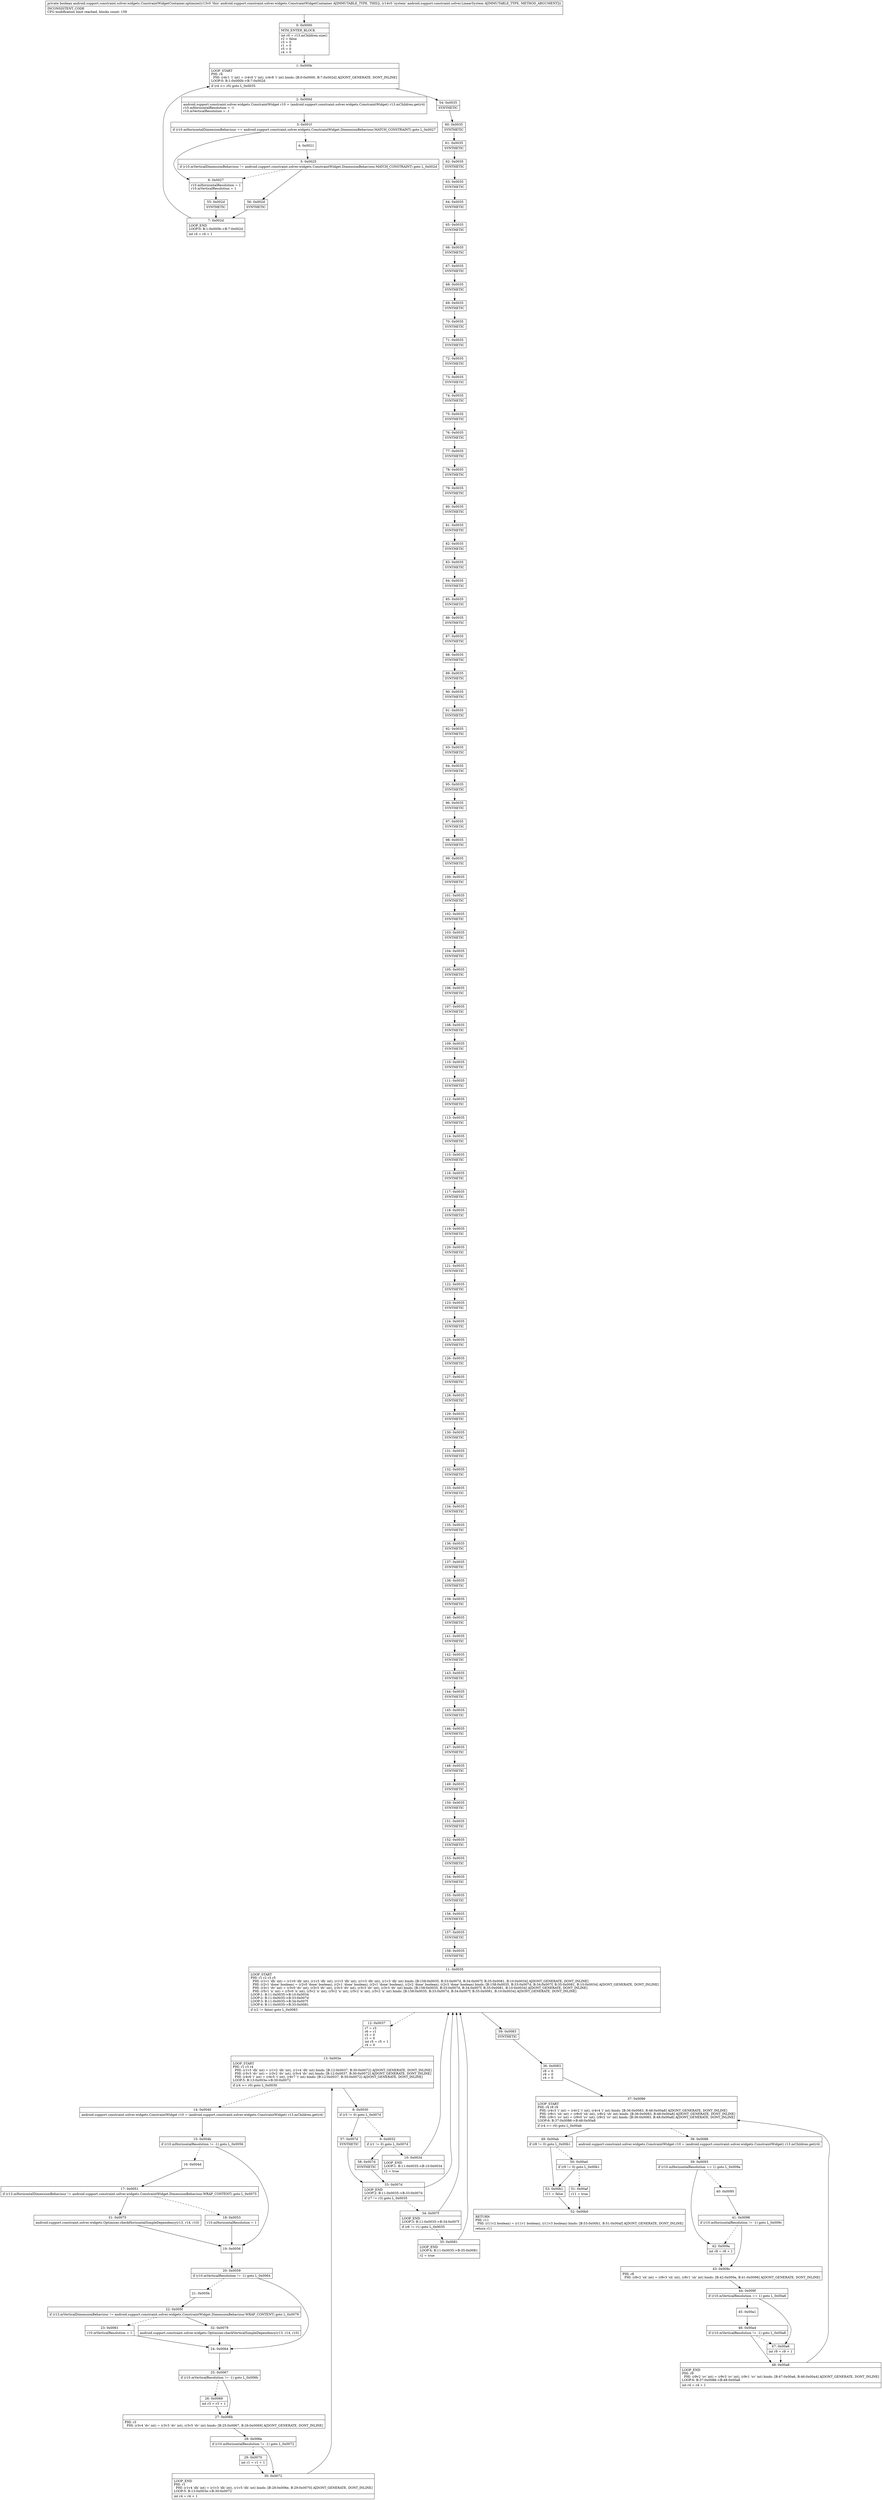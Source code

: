 digraph "CFG forandroid.support.constraint.solver.widgets.ConstraintWidgetContainer.optimize(Landroid\/support\/constraint\/solver\/LinearSystem;)Z" {
Node_0 [shape=record,label="{0\:\ 0x0000|MTH_ENTER_BLOCK\l|int r0 = r13.mChildren.size()\lr2 = false\lr3 = 0\lr1 = 0\lr5 = 0\lr4 = 0\l}"];
Node_1 [shape=record,label="{1\:\ 0x000b|LOOP_START\lPHI: r4 \l  PHI: (r4v1 'i' int) = (r4v0 'i' int), (r4v8 'i' int) binds: [B:0:0x0000, B:7:0x002d] A[DONT_GENERATE, DONT_INLINE]\lLOOP:0: B:1:0x000b\-\>B:7:0x002d\l|if (r4 \>= r0) goto L_0x0035\l}"];
Node_2 [shape=record,label="{2\:\ 0x000d|android.support.constraint.solver.widgets.ConstraintWidget r10 = (android.support.constraint.solver.widgets.ConstraintWidget) r13.mChildren.get(r4)\lr10.mHorizontalResolution = \-1\lr10.mVerticalResolution = \-1\l}"];
Node_3 [shape=record,label="{3\:\ 0x001f|if (r10.mHorizontalDimensionBehaviour == android.support.constraint.solver.widgets.ConstraintWidget.DimensionBehaviour.MATCH_CONSTRAINT) goto L_0x0027\l}"];
Node_4 [shape=record,label="{4\:\ 0x0021}"];
Node_5 [shape=record,label="{5\:\ 0x0025|if (r10.mVerticalDimensionBehaviour != android.support.constraint.solver.widgets.ConstraintWidget.DimensionBehaviour.MATCH_CONSTRAINT) goto L_0x002d\l}"];
Node_6 [shape=record,label="{6\:\ 0x0027|r10.mHorizontalResolution = 1\lr10.mVerticalResolution = 1\l}"];
Node_7 [shape=record,label="{7\:\ 0x002d|LOOP_END\lLOOP:0: B:1:0x000b\-\>B:7:0x002d\l|int r4 = r4 + 1\l}"];
Node_8 [shape=record,label="{8\:\ 0x0030|if (r3 != 0) goto L_0x007d\l}"];
Node_9 [shape=record,label="{9\:\ 0x0032|if (r1 != 0) goto L_0x007d\l}"];
Node_10 [shape=record,label="{10\:\ 0x0034|LOOP_END\lLOOP:1: B:11:0x0035\-\>B:10:0x0034\l|r2 = true\l}"];
Node_11 [shape=record,label="{11\:\ 0x0035|LOOP_START\lPHI: r1 r2 r3 r5 \l  PHI: (r1v1 'dh' int) = (r1v0 'dh' int), (r1v3 'dh' int), (r1v3 'dh' int), (r1v3 'dh' int), (r1v3 'dh' int) binds: [B:158:0x0035, B:33:0x007d, B:34:0x007f, B:35:0x0081, B:10:0x0034] A[DONT_GENERATE, DONT_INLINE]\l  PHI: (r2v1 'done' boolean) = (r2v0 'done' boolean), (r2v1 'done' boolean), (r2v1 'done' boolean), (r2v2 'done' boolean), (r2v3 'done' boolean) binds: [B:158:0x0035, B:33:0x007d, B:34:0x007f, B:35:0x0081, B:10:0x0034] A[DONT_GENERATE, DONT_INLINE]\l  PHI: (r3v1 'dv' int) = (r3v0 'dv' int), (r3v3 'dv' int), (r3v3 'dv' int), (r3v3 'dv' int), (r3v3 'dv' int) binds: [B:158:0x0035, B:33:0x007d, B:34:0x007f, B:35:0x0081, B:10:0x0034] A[DONT_GENERATE, DONT_INLINE]\l  PHI: (r5v1 'n' int) = (r5v0 'n' int), (r5v2 'n' int), (r5v2 'n' int), (r5v2 'n' int), (r5v2 'n' int) binds: [B:158:0x0035, B:33:0x007d, B:34:0x007f, B:35:0x0081, B:10:0x0034] A[DONT_GENERATE, DONT_INLINE]\lLOOP:1: B:11:0x0035\-\>B:10:0x0034\lLOOP:2: B:11:0x0035\-\>B:33:0x007d\lLOOP:3: B:11:0x0035\-\>B:34:0x007f\lLOOP:4: B:11:0x0035\-\>B:35:0x0081\l|if (r2 != false) goto L_0x0083\l}"];
Node_12 [shape=record,label="{12\:\ 0x0037|r7 = r3\lr6 = r1\lr3 = 0\lr1 = 0\lint r5 = r5 + 1\lr4 = 0\l}"];
Node_13 [shape=record,label="{13\:\ 0x003e|LOOP_START\lPHI: r1 r3 r4 \l  PHI: (r1v3 'dh' int) = (r1v2 'dh' int), (r1v4 'dh' int) binds: [B:12:0x0037, B:30:0x0072] A[DONT_GENERATE, DONT_INLINE]\l  PHI: (r3v3 'dv' int) = (r3v2 'dv' int), (r3v4 'dv' int) binds: [B:12:0x0037, B:30:0x0072] A[DONT_GENERATE, DONT_INLINE]\l  PHI: (r4v6 'i' int) = (r4v5 'i' int), (r4v7 'i' int) binds: [B:12:0x0037, B:30:0x0072] A[DONT_GENERATE, DONT_INLINE]\lLOOP:5: B:13:0x003e\-\>B:30:0x0072\l|if (r4 \>= r0) goto L_0x0030\l}"];
Node_14 [shape=record,label="{14\:\ 0x0040|android.support.constraint.solver.widgets.ConstraintWidget r10 = (android.support.constraint.solver.widgets.ConstraintWidget) r13.mChildren.get(r4)\l}"];
Node_15 [shape=record,label="{15\:\ 0x004b|if (r10.mHorizontalResolution != \-1) goto L_0x0056\l}"];
Node_16 [shape=record,label="{16\:\ 0x004d}"];
Node_17 [shape=record,label="{17\:\ 0x0051|if (r13.mHorizontalDimensionBehaviour != android.support.constraint.solver.widgets.ConstraintWidget.DimensionBehaviour.WRAP_CONTENT) goto L_0x0075\l}"];
Node_18 [shape=record,label="{18\:\ 0x0053|r10.mHorizontalResolution = 1\l}"];
Node_19 [shape=record,label="{19\:\ 0x0056}"];
Node_20 [shape=record,label="{20\:\ 0x0059|if (r10.mVerticalResolution != \-1) goto L_0x0064\l}"];
Node_21 [shape=record,label="{21\:\ 0x005b}"];
Node_22 [shape=record,label="{22\:\ 0x005f|if (r13.mVerticalDimensionBehaviour != android.support.constraint.solver.widgets.ConstraintWidget.DimensionBehaviour.WRAP_CONTENT) goto L_0x0079\l}"];
Node_23 [shape=record,label="{23\:\ 0x0061|r10.mVerticalResolution = 1\l}"];
Node_24 [shape=record,label="{24\:\ 0x0064}"];
Node_25 [shape=record,label="{25\:\ 0x0067|if (r10.mVerticalResolution != \-1) goto L_0x006b\l}"];
Node_26 [shape=record,label="{26\:\ 0x0069|int r3 = r3 + 1\l}"];
Node_27 [shape=record,label="{27\:\ 0x006b|PHI: r3 \l  PHI: (r3v4 'dv' int) = (r3v3 'dv' int), (r3v5 'dv' int) binds: [B:25:0x0067, B:26:0x0069] A[DONT_GENERATE, DONT_INLINE]\l}"];
Node_28 [shape=record,label="{28\:\ 0x006e|if (r10.mHorizontalResolution != \-1) goto L_0x0072\l}"];
Node_29 [shape=record,label="{29\:\ 0x0070|int r1 = r1 + 1\l}"];
Node_30 [shape=record,label="{30\:\ 0x0072|LOOP_END\lPHI: r1 \l  PHI: (r1v4 'dh' int) = (r1v3 'dh' int), (r1v5 'dh' int) binds: [B:28:0x006e, B:29:0x0070] A[DONT_GENERATE, DONT_INLINE]\lLOOP:5: B:13:0x003e\-\>B:30:0x0072\l|int r4 = r4 + 1\l}"];
Node_31 [shape=record,label="{31\:\ 0x0075|android.support.constraint.solver.widgets.Optimizer.checkHorizontalSimpleDependency(r13, r14, r10)\l}"];
Node_32 [shape=record,label="{32\:\ 0x0079|android.support.constraint.solver.widgets.Optimizer.checkVerticalSimpleDependency(r13, r14, r10)\l}"];
Node_33 [shape=record,label="{33\:\ 0x007d|LOOP_END\lLOOP:2: B:11:0x0035\-\>B:33:0x007d\l|if (r7 != r3) goto L_0x0035\l}"];
Node_34 [shape=record,label="{34\:\ 0x007f|LOOP_END\lLOOP:3: B:11:0x0035\-\>B:34:0x007f\l|if (r6 != r1) goto L_0x0035\l}"];
Node_35 [shape=record,label="{35\:\ 0x0081|LOOP_END\lLOOP:4: B:11:0x0035\-\>B:35:0x0081\l|r2 = true\l}"];
Node_36 [shape=record,label="{36\:\ 0x0083|r8 = 0\lr9 = 0\lr4 = 0\l}"];
Node_37 [shape=record,label="{37\:\ 0x0086|LOOP_START\lPHI: r4 r8 r9 \l  PHI: (r4v3 'i' int) = (r4v2 'i' int), (r4v4 'i' int) binds: [B:36:0x0083, B:48:0x00a8] A[DONT_GENERATE, DONT_INLINE]\l  PHI: (r8v1 'sh' int) = (r8v0 'sh' int), (r8v2 'sh' int) binds: [B:36:0x0083, B:48:0x00a8] A[DONT_GENERATE, DONT_INLINE]\l  PHI: (r9v1 'sv' int) = (r9v0 'sv' int), (r9v2 'sv' int) binds: [B:36:0x0083, B:48:0x00a8] A[DONT_GENERATE, DONT_INLINE]\lLOOP:6: B:37:0x0086\-\>B:48:0x00a8\l|if (r4 \>= r0) goto L_0x00ab\l}"];
Node_38 [shape=record,label="{38\:\ 0x0088|android.support.constraint.solver.widgets.ConstraintWidget r10 = (android.support.constraint.solver.widgets.ConstraintWidget) r13.mChildren.get(r4)\l}"];
Node_39 [shape=record,label="{39\:\ 0x0093|if (r10.mHorizontalResolution == 1) goto L_0x009a\l}"];
Node_40 [shape=record,label="{40\:\ 0x0095}"];
Node_41 [shape=record,label="{41\:\ 0x0098|if (r10.mHorizontalResolution != \-1) goto L_0x009c\l}"];
Node_42 [shape=record,label="{42\:\ 0x009a|int r8 = r8 + 1\l}"];
Node_43 [shape=record,label="{43\:\ 0x009c|PHI: r8 \l  PHI: (r8v2 'sh' int) = (r8v3 'sh' int), (r8v1 'sh' int) binds: [B:42:0x009a, B:41:0x0098] A[DONT_GENERATE, DONT_INLINE]\l}"];
Node_44 [shape=record,label="{44\:\ 0x009f|if (r10.mVerticalResolution == 1) goto L_0x00a6\l}"];
Node_45 [shape=record,label="{45\:\ 0x00a1}"];
Node_46 [shape=record,label="{46\:\ 0x00a4|if (r10.mVerticalResolution != \-1) goto L_0x00a8\l}"];
Node_47 [shape=record,label="{47\:\ 0x00a6|int r9 = r9 + 1\l}"];
Node_48 [shape=record,label="{48\:\ 0x00a8|LOOP_END\lPHI: r9 \l  PHI: (r9v2 'sv' int) = (r9v3 'sv' int), (r9v1 'sv' int) binds: [B:47:0x00a6, B:46:0x00a4] A[DONT_GENERATE, DONT_INLINE]\lLOOP:6: B:37:0x0086\-\>B:48:0x00a8\l|int r4 = r4 + 1\l}"];
Node_49 [shape=record,label="{49\:\ 0x00ab|if (r8 != 0) goto L_0x00b1\l}"];
Node_50 [shape=record,label="{50\:\ 0x00ad|if (r9 != 0) goto L_0x00b1\l}"];
Node_51 [shape=record,label="{51\:\ 0x00af|r11 = true\l}"];
Node_52 [shape=record,label="{52\:\ 0x00b0|RETURN\lPHI: r11 \l  PHI: (r11v2 boolean) = (r11v1 boolean), (r11v3 boolean) binds: [B:53:0x00b1, B:51:0x00af] A[DONT_GENERATE, DONT_INLINE]\l|return r11\l}"];
Node_53 [shape=record,label="{53\:\ 0x00b1|r11 = false\l}"];
Node_54 [shape=record,label="{54\:\ 0x0035|SYNTHETIC\l}"];
Node_55 [shape=record,label="{55\:\ 0x002d|SYNTHETIC\l}"];
Node_56 [shape=record,label="{56\:\ 0x002d|SYNTHETIC\l}"];
Node_57 [shape=record,label="{57\:\ 0x007d|SYNTHETIC\l}"];
Node_58 [shape=record,label="{58\:\ 0x007d|SYNTHETIC\l}"];
Node_59 [shape=record,label="{59\:\ 0x0083|SYNTHETIC\l}"];
Node_60 [shape=record,label="{60\:\ 0x0035|SYNTHETIC\l}"];
Node_61 [shape=record,label="{61\:\ 0x0035|SYNTHETIC\l}"];
Node_62 [shape=record,label="{62\:\ 0x0035|SYNTHETIC\l}"];
Node_63 [shape=record,label="{63\:\ 0x0035|SYNTHETIC\l}"];
Node_64 [shape=record,label="{64\:\ 0x0035|SYNTHETIC\l}"];
Node_65 [shape=record,label="{65\:\ 0x0035|SYNTHETIC\l}"];
Node_66 [shape=record,label="{66\:\ 0x0035|SYNTHETIC\l}"];
Node_67 [shape=record,label="{67\:\ 0x0035|SYNTHETIC\l}"];
Node_68 [shape=record,label="{68\:\ 0x0035|SYNTHETIC\l}"];
Node_69 [shape=record,label="{69\:\ 0x0035|SYNTHETIC\l}"];
Node_70 [shape=record,label="{70\:\ 0x0035|SYNTHETIC\l}"];
Node_71 [shape=record,label="{71\:\ 0x0035|SYNTHETIC\l}"];
Node_72 [shape=record,label="{72\:\ 0x0035|SYNTHETIC\l}"];
Node_73 [shape=record,label="{73\:\ 0x0035|SYNTHETIC\l}"];
Node_74 [shape=record,label="{74\:\ 0x0035|SYNTHETIC\l}"];
Node_75 [shape=record,label="{75\:\ 0x0035|SYNTHETIC\l}"];
Node_76 [shape=record,label="{76\:\ 0x0035|SYNTHETIC\l}"];
Node_77 [shape=record,label="{77\:\ 0x0035|SYNTHETIC\l}"];
Node_78 [shape=record,label="{78\:\ 0x0035|SYNTHETIC\l}"];
Node_79 [shape=record,label="{79\:\ 0x0035|SYNTHETIC\l}"];
Node_80 [shape=record,label="{80\:\ 0x0035|SYNTHETIC\l}"];
Node_81 [shape=record,label="{81\:\ 0x0035|SYNTHETIC\l}"];
Node_82 [shape=record,label="{82\:\ 0x0035|SYNTHETIC\l}"];
Node_83 [shape=record,label="{83\:\ 0x0035|SYNTHETIC\l}"];
Node_84 [shape=record,label="{84\:\ 0x0035|SYNTHETIC\l}"];
Node_85 [shape=record,label="{85\:\ 0x0035|SYNTHETIC\l}"];
Node_86 [shape=record,label="{86\:\ 0x0035|SYNTHETIC\l}"];
Node_87 [shape=record,label="{87\:\ 0x0035|SYNTHETIC\l}"];
Node_88 [shape=record,label="{88\:\ 0x0035|SYNTHETIC\l}"];
Node_89 [shape=record,label="{89\:\ 0x0035|SYNTHETIC\l}"];
Node_90 [shape=record,label="{90\:\ 0x0035|SYNTHETIC\l}"];
Node_91 [shape=record,label="{91\:\ 0x0035|SYNTHETIC\l}"];
Node_92 [shape=record,label="{92\:\ 0x0035|SYNTHETIC\l}"];
Node_93 [shape=record,label="{93\:\ 0x0035|SYNTHETIC\l}"];
Node_94 [shape=record,label="{94\:\ 0x0035|SYNTHETIC\l}"];
Node_95 [shape=record,label="{95\:\ 0x0035|SYNTHETIC\l}"];
Node_96 [shape=record,label="{96\:\ 0x0035|SYNTHETIC\l}"];
Node_97 [shape=record,label="{97\:\ 0x0035|SYNTHETIC\l}"];
Node_98 [shape=record,label="{98\:\ 0x0035|SYNTHETIC\l}"];
Node_99 [shape=record,label="{99\:\ 0x0035|SYNTHETIC\l}"];
Node_100 [shape=record,label="{100\:\ 0x0035|SYNTHETIC\l}"];
Node_101 [shape=record,label="{101\:\ 0x0035|SYNTHETIC\l}"];
Node_102 [shape=record,label="{102\:\ 0x0035|SYNTHETIC\l}"];
Node_103 [shape=record,label="{103\:\ 0x0035|SYNTHETIC\l}"];
Node_104 [shape=record,label="{104\:\ 0x0035|SYNTHETIC\l}"];
Node_105 [shape=record,label="{105\:\ 0x0035|SYNTHETIC\l}"];
Node_106 [shape=record,label="{106\:\ 0x0035|SYNTHETIC\l}"];
Node_107 [shape=record,label="{107\:\ 0x0035|SYNTHETIC\l}"];
Node_108 [shape=record,label="{108\:\ 0x0035|SYNTHETIC\l}"];
Node_109 [shape=record,label="{109\:\ 0x0035|SYNTHETIC\l}"];
Node_110 [shape=record,label="{110\:\ 0x0035|SYNTHETIC\l}"];
Node_111 [shape=record,label="{111\:\ 0x0035|SYNTHETIC\l}"];
Node_112 [shape=record,label="{112\:\ 0x0035|SYNTHETIC\l}"];
Node_113 [shape=record,label="{113\:\ 0x0035|SYNTHETIC\l}"];
Node_114 [shape=record,label="{114\:\ 0x0035|SYNTHETIC\l}"];
Node_115 [shape=record,label="{115\:\ 0x0035|SYNTHETIC\l}"];
Node_116 [shape=record,label="{116\:\ 0x0035|SYNTHETIC\l}"];
Node_117 [shape=record,label="{117\:\ 0x0035|SYNTHETIC\l}"];
Node_118 [shape=record,label="{118\:\ 0x0035|SYNTHETIC\l}"];
Node_119 [shape=record,label="{119\:\ 0x0035|SYNTHETIC\l}"];
Node_120 [shape=record,label="{120\:\ 0x0035|SYNTHETIC\l}"];
Node_121 [shape=record,label="{121\:\ 0x0035|SYNTHETIC\l}"];
Node_122 [shape=record,label="{122\:\ 0x0035|SYNTHETIC\l}"];
Node_123 [shape=record,label="{123\:\ 0x0035|SYNTHETIC\l}"];
Node_124 [shape=record,label="{124\:\ 0x0035|SYNTHETIC\l}"];
Node_125 [shape=record,label="{125\:\ 0x0035|SYNTHETIC\l}"];
Node_126 [shape=record,label="{126\:\ 0x0035|SYNTHETIC\l}"];
Node_127 [shape=record,label="{127\:\ 0x0035|SYNTHETIC\l}"];
Node_128 [shape=record,label="{128\:\ 0x0035|SYNTHETIC\l}"];
Node_129 [shape=record,label="{129\:\ 0x0035|SYNTHETIC\l}"];
Node_130 [shape=record,label="{130\:\ 0x0035|SYNTHETIC\l}"];
Node_131 [shape=record,label="{131\:\ 0x0035|SYNTHETIC\l}"];
Node_132 [shape=record,label="{132\:\ 0x0035|SYNTHETIC\l}"];
Node_133 [shape=record,label="{133\:\ 0x0035|SYNTHETIC\l}"];
Node_134 [shape=record,label="{134\:\ 0x0035|SYNTHETIC\l}"];
Node_135 [shape=record,label="{135\:\ 0x0035|SYNTHETIC\l}"];
Node_136 [shape=record,label="{136\:\ 0x0035|SYNTHETIC\l}"];
Node_137 [shape=record,label="{137\:\ 0x0035|SYNTHETIC\l}"];
Node_138 [shape=record,label="{138\:\ 0x0035|SYNTHETIC\l}"];
Node_139 [shape=record,label="{139\:\ 0x0035|SYNTHETIC\l}"];
Node_140 [shape=record,label="{140\:\ 0x0035|SYNTHETIC\l}"];
Node_141 [shape=record,label="{141\:\ 0x0035|SYNTHETIC\l}"];
Node_142 [shape=record,label="{142\:\ 0x0035|SYNTHETIC\l}"];
Node_143 [shape=record,label="{143\:\ 0x0035|SYNTHETIC\l}"];
Node_144 [shape=record,label="{144\:\ 0x0035|SYNTHETIC\l}"];
Node_145 [shape=record,label="{145\:\ 0x0035|SYNTHETIC\l}"];
Node_146 [shape=record,label="{146\:\ 0x0035|SYNTHETIC\l}"];
Node_147 [shape=record,label="{147\:\ 0x0035|SYNTHETIC\l}"];
Node_148 [shape=record,label="{148\:\ 0x0035|SYNTHETIC\l}"];
Node_149 [shape=record,label="{149\:\ 0x0035|SYNTHETIC\l}"];
Node_150 [shape=record,label="{150\:\ 0x0035|SYNTHETIC\l}"];
Node_151 [shape=record,label="{151\:\ 0x0035|SYNTHETIC\l}"];
Node_152 [shape=record,label="{152\:\ 0x0035|SYNTHETIC\l}"];
Node_153 [shape=record,label="{153\:\ 0x0035|SYNTHETIC\l}"];
Node_154 [shape=record,label="{154\:\ 0x0035|SYNTHETIC\l}"];
Node_155 [shape=record,label="{155\:\ 0x0035|SYNTHETIC\l}"];
Node_156 [shape=record,label="{156\:\ 0x0035|SYNTHETIC\l}"];
Node_157 [shape=record,label="{157\:\ 0x0035|SYNTHETIC\l}"];
Node_158 [shape=record,label="{158\:\ 0x0035|SYNTHETIC\l}"];
MethodNode[shape=record,label="{private boolean android.support.constraint.solver.widgets.ConstraintWidgetContainer.optimize((r13v0 'this' android.support.constraint.solver.widgets.ConstraintWidgetContainer A[IMMUTABLE_TYPE, THIS]), (r14v0 'system' android.support.constraint.solver.LinearSystem A[IMMUTABLE_TYPE, METHOD_ARGUMENT]))  | INCONSISTENT_CODE\lCFG modification limit reached, blocks count: 159\l}"];
MethodNode -> Node_0;
Node_0 -> Node_1;
Node_1 -> Node_2[style=dashed];
Node_1 -> Node_54;
Node_2 -> Node_3;
Node_3 -> Node_4[style=dashed];
Node_3 -> Node_6;
Node_4 -> Node_5;
Node_5 -> Node_6[style=dashed];
Node_5 -> Node_56;
Node_6 -> Node_55;
Node_7 -> Node_1;
Node_8 -> Node_9[style=dashed];
Node_8 -> Node_57;
Node_9 -> Node_10[style=dashed];
Node_9 -> Node_58;
Node_10 -> Node_11;
Node_11 -> Node_12[style=dashed];
Node_11 -> Node_59;
Node_12 -> Node_13;
Node_13 -> Node_8;
Node_13 -> Node_14[style=dashed];
Node_14 -> Node_15;
Node_15 -> Node_16[style=dashed];
Node_15 -> Node_19;
Node_16 -> Node_17;
Node_17 -> Node_18[style=dashed];
Node_17 -> Node_31;
Node_18 -> Node_19;
Node_19 -> Node_20;
Node_20 -> Node_21[style=dashed];
Node_20 -> Node_24;
Node_21 -> Node_22;
Node_22 -> Node_23[style=dashed];
Node_22 -> Node_32;
Node_23 -> Node_24;
Node_24 -> Node_25;
Node_25 -> Node_26[style=dashed];
Node_25 -> Node_27;
Node_26 -> Node_27;
Node_27 -> Node_28;
Node_28 -> Node_29[style=dashed];
Node_28 -> Node_30;
Node_29 -> Node_30;
Node_30 -> Node_13;
Node_31 -> Node_19;
Node_32 -> Node_24;
Node_33 -> Node_11;
Node_33 -> Node_34[style=dashed];
Node_34 -> Node_11;
Node_34 -> Node_35[style=dashed];
Node_35 -> Node_11;
Node_36 -> Node_37;
Node_37 -> Node_38[style=dashed];
Node_37 -> Node_49;
Node_38 -> Node_39;
Node_39 -> Node_40[style=dashed];
Node_39 -> Node_42;
Node_40 -> Node_41;
Node_41 -> Node_42[style=dashed];
Node_41 -> Node_43;
Node_42 -> Node_43;
Node_43 -> Node_44;
Node_44 -> Node_45[style=dashed];
Node_44 -> Node_47;
Node_45 -> Node_46;
Node_46 -> Node_47[style=dashed];
Node_46 -> Node_48;
Node_47 -> Node_48;
Node_48 -> Node_37;
Node_49 -> Node_50[style=dashed];
Node_49 -> Node_53;
Node_50 -> Node_51[style=dashed];
Node_50 -> Node_53;
Node_51 -> Node_52;
Node_53 -> Node_52;
Node_54 -> Node_60;
Node_55 -> Node_7;
Node_56 -> Node_7;
Node_57 -> Node_33;
Node_58 -> Node_33;
Node_59 -> Node_36;
Node_60 -> Node_61;
Node_61 -> Node_62;
Node_62 -> Node_63;
Node_63 -> Node_64;
Node_64 -> Node_65;
Node_65 -> Node_66;
Node_66 -> Node_67;
Node_67 -> Node_68;
Node_68 -> Node_69;
Node_69 -> Node_70;
Node_70 -> Node_71;
Node_71 -> Node_72;
Node_72 -> Node_73;
Node_73 -> Node_74;
Node_74 -> Node_75;
Node_75 -> Node_76;
Node_76 -> Node_77;
Node_77 -> Node_78;
Node_78 -> Node_79;
Node_79 -> Node_80;
Node_80 -> Node_81;
Node_81 -> Node_82;
Node_82 -> Node_83;
Node_83 -> Node_84;
Node_84 -> Node_85;
Node_85 -> Node_86;
Node_86 -> Node_87;
Node_87 -> Node_88;
Node_88 -> Node_89;
Node_89 -> Node_90;
Node_90 -> Node_91;
Node_91 -> Node_92;
Node_92 -> Node_93;
Node_93 -> Node_94;
Node_94 -> Node_95;
Node_95 -> Node_96;
Node_96 -> Node_97;
Node_97 -> Node_98;
Node_98 -> Node_99;
Node_99 -> Node_100;
Node_100 -> Node_101;
Node_101 -> Node_102;
Node_102 -> Node_103;
Node_103 -> Node_104;
Node_104 -> Node_105;
Node_105 -> Node_106;
Node_106 -> Node_107;
Node_107 -> Node_108;
Node_108 -> Node_109;
Node_109 -> Node_110;
Node_110 -> Node_111;
Node_111 -> Node_112;
Node_112 -> Node_113;
Node_113 -> Node_114;
Node_114 -> Node_115;
Node_115 -> Node_116;
Node_116 -> Node_117;
Node_117 -> Node_118;
Node_118 -> Node_119;
Node_119 -> Node_120;
Node_120 -> Node_121;
Node_121 -> Node_122;
Node_122 -> Node_123;
Node_123 -> Node_124;
Node_124 -> Node_125;
Node_125 -> Node_126;
Node_126 -> Node_127;
Node_127 -> Node_128;
Node_128 -> Node_129;
Node_129 -> Node_130;
Node_130 -> Node_131;
Node_131 -> Node_132;
Node_132 -> Node_133;
Node_133 -> Node_134;
Node_134 -> Node_135;
Node_135 -> Node_136;
Node_136 -> Node_137;
Node_137 -> Node_138;
Node_138 -> Node_139;
Node_139 -> Node_140;
Node_140 -> Node_141;
Node_141 -> Node_142;
Node_142 -> Node_143;
Node_143 -> Node_144;
Node_144 -> Node_145;
Node_145 -> Node_146;
Node_146 -> Node_147;
Node_147 -> Node_148;
Node_148 -> Node_149;
Node_149 -> Node_150;
Node_150 -> Node_151;
Node_151 -> Node_152;
Node_152 -> Node_153;
Node_153 -> Node_154;
Node_154 -> Node_155;
Node_155 -> Node_156;
Node_156 -> Node_157;
Node_157 -> Node_158;
Node_158 -> Node_11;
}

